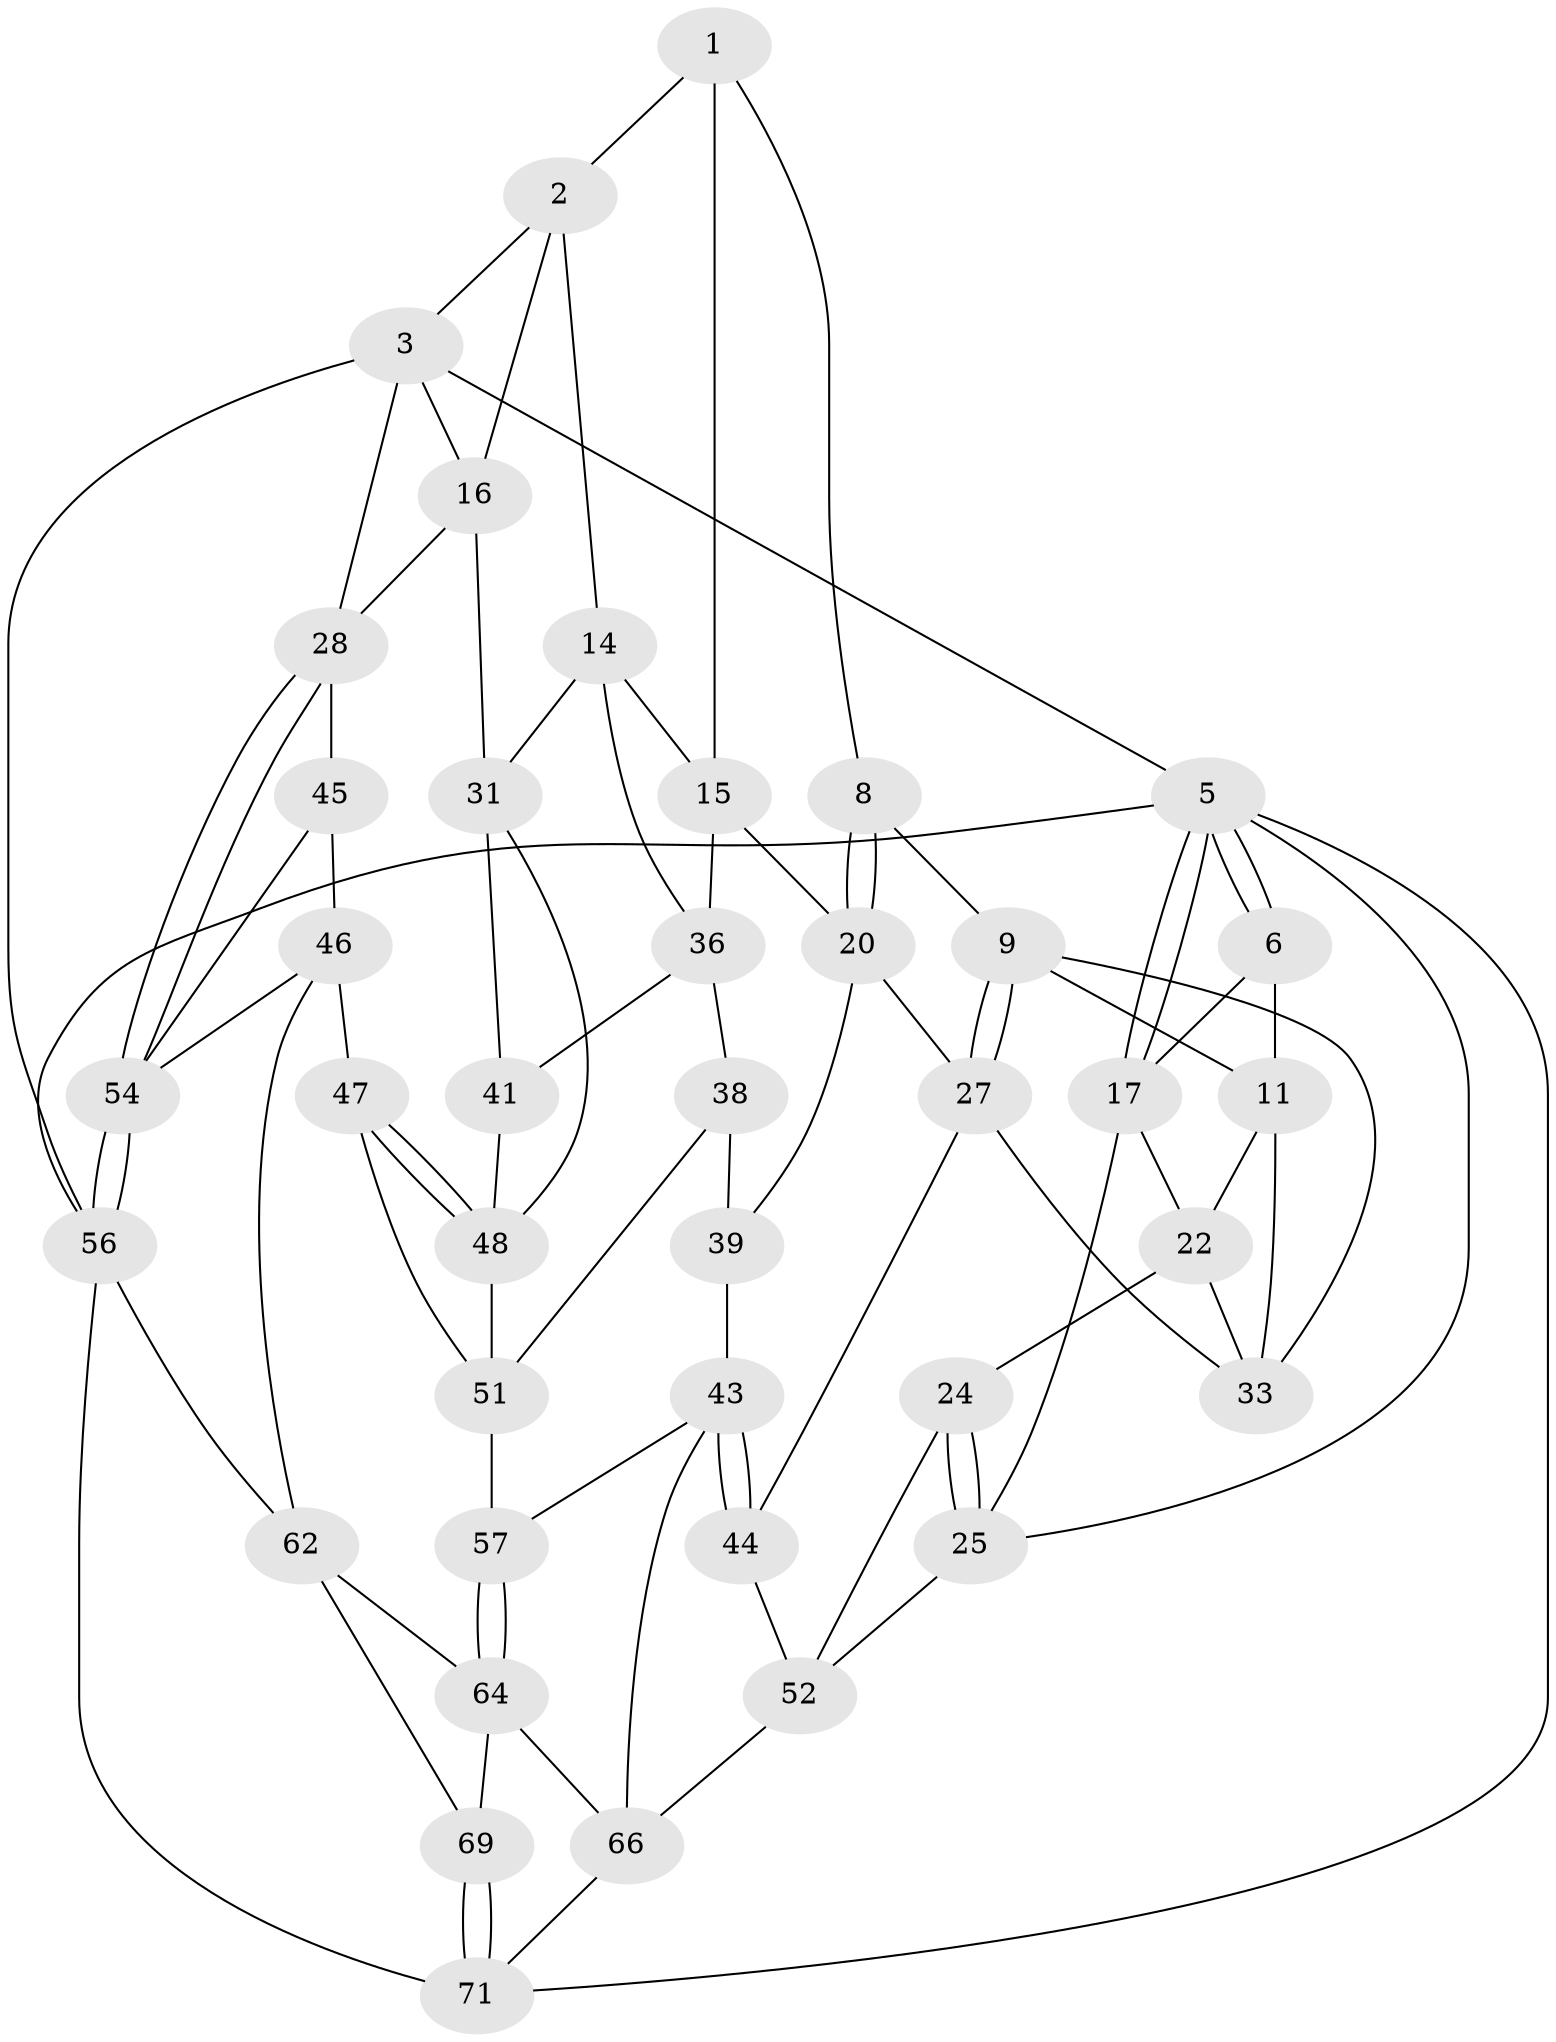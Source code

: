 // original degree distribution, {3: 0.027777777777777776, 4: 0.20833333333333334, 5: 0.5833333333333334, 6: 0.18055555555555555}
// Generated by graph-tools (version 1.1) at 2025/42/03/06/25 10:42:28]
// undirected, 40 vertices, 87 edges
graph export_dot {
graph [start="1"]
  node [color=gray90,style=filled];
  1 [pos="+0.44244669364989914+0",super="+7"];
  2 [pos="+0.6551923069594205+0",super="+13"];
  3 [pos="+1+0",super="+4"];
  5 [pos="+0+0",super="+65"];
  6 [pos="+0.3291180997832915+0",super="+12"];
  8 [pos="+0.4741797613389138+0.055465510789726294"];
  9 [pos="+0.39956835597976986+0.14334159725367732",super="+10"];
  11 [pos="+0.28077748819282905+0.14351096985854506",super="+21"];
  14 [pos="+0.7017989628143317+0.1271089702170195",super="+32"];
  15 [pos="+0.6639851232582854+0.14362819508669114",super="+19"];
  16 [pos="+0.8185019526163697+0.12725284294998723",super="+30"];
  17 [pos="+0+0",super="+18"];
  20 [pos="+0.5408188264880004+0.2588105646370798",super="+26"];
  22 [pos="+0.12301360698497993+0.12494210650330337",super="+23"];
  24 [pos="+0+0.36972156592038363"];
  25 [pos="+0+0.37549248894201426",super="+60"];
  27 [pos="+0.44023230755819553+0.31126958901738727",super="+35"];
  28 [pos="+1+0.27121487593361415",super="+29"];
  31 [pos="+0.838984516190005+0.321931013684233",super="+40"];
  33 [pos="+0.31178388136161794+0.36475665318135714",super="+34"];
  36 [pos="+0.7171648576445729+0.32564117855563884",super="+37"];
  38 [pos="+0.5604911995944158+0.3736349789850028",super="+49"];
  39 [pos="+0.5539853512681742+0.3664942284573278",super="+42"];
  41 [pos="+0.6948567930000675+0.4207204675334165"];
  43 [pos="+0.3605353471042036+0.5538209112410358",super="+58"];
  44 [pos="+0.3184684808102977+0.4914376209009636"];
  45 [pos="+0.889714637007843+0.5212530133583164"];
  46 [pos="+0.8212465665930035+0.5261315931129996",super="+61"];
  47 [pos="+0.8170846101784814+0.5253894458527707"];
  48 [pos="+0.8052260838149178+0.4719442990766151",super="+50"];
  51 [pos="+0.6277057951408531+0.4978420129688427",super="+53"];
  52 [pos="+0.20259090591107637+0.5104451814868126",super="+59"];
  54 [pos="+1+0.7531813347218314",super="+55"];
  56 [pos="+1+1",super="+70"];
  57 [pos="+0.6730625290491234+0.6642567533149585"];
  62 [pos="+0.7837434500713282+0.784670520976277",super="+63"];
  64 [pos="+0.710651815579008+0.7425434899790159",super="+67"];
  66 [pos="+0.3326169511947402+0.7652813114924552",super="+68"];
  69 [pos="+0.5601190758842307+1"];
  71 [pos="+0.5715014513975684+1",super="+72"];
  1 -- 2;
  1 -- 8;
  1 -- 15;
  2 -- 3;
  2 -- 16;
  2 -- 14;
  3 -- 16;
  3 -- 56;
  3 -- 28;
  3 -- 5;
  5 -- 6;
  5 -- 6;
  5 -- 17;
  5 -- 17;
  5 -- 56;
  5 -- 71;
  5 -- 25;
  6 -- 17;
  6 -- 11;
  8 -- 9;
  8 -- 20;
  8 -- 20;
  9 -- 27;
  9 -- 27;
  9 -- 11;
  9 -- 33;
  11 -- 33;
  11 -- 22;
  14 -- 15;
  14 -- 36;
  14 -- 31;
  15 -- 20;
  15 -- 36;
  16 -- 31;
  16 -- 28;
  17 -- 25;
  17 -- 22;
  20 -- 27;
  20 -- 39;
  22 -- 24;
  22 -- 33;
  24 -- 25;
  24 -- 25;
  24 -- 52;
  25 -- 52;
  27 -- 33;
  27 -- 44;
  28 -- 54;
  28 -- 54;
  28 -- 45;
  31 -- 48;
  31 -- 41;
  36 -- 41;
  36 -- 38;
  38 -- 39 [weight=2];
  38 -- 51;
  39 -- 43;
  41 -- 48;
  43 -- 44;
  43 -- 44;
  43 -- 57;
  43 -- 66;
  44 -- 52;
  45 -- 46;
  45 -- 54;
  46 -- 47;
  46 -- 54;
  46 -- 62;
  47 -- 48;
  47 -- 48;
  47 -- 51;
  48 -- 51;
  51 -- 57;
  52 -- 66;
  54 -- 56;
  54 -- 56;
  56 -- 62;
  56 -- 71;
  57 -- 64;
  57 -- 64;
  62 -- 64;
  62 -- 69;
  64 -- 69;
  64 -- 66;
  66 -- 71;
  69 -- 71;
  69 -- 71;
}
